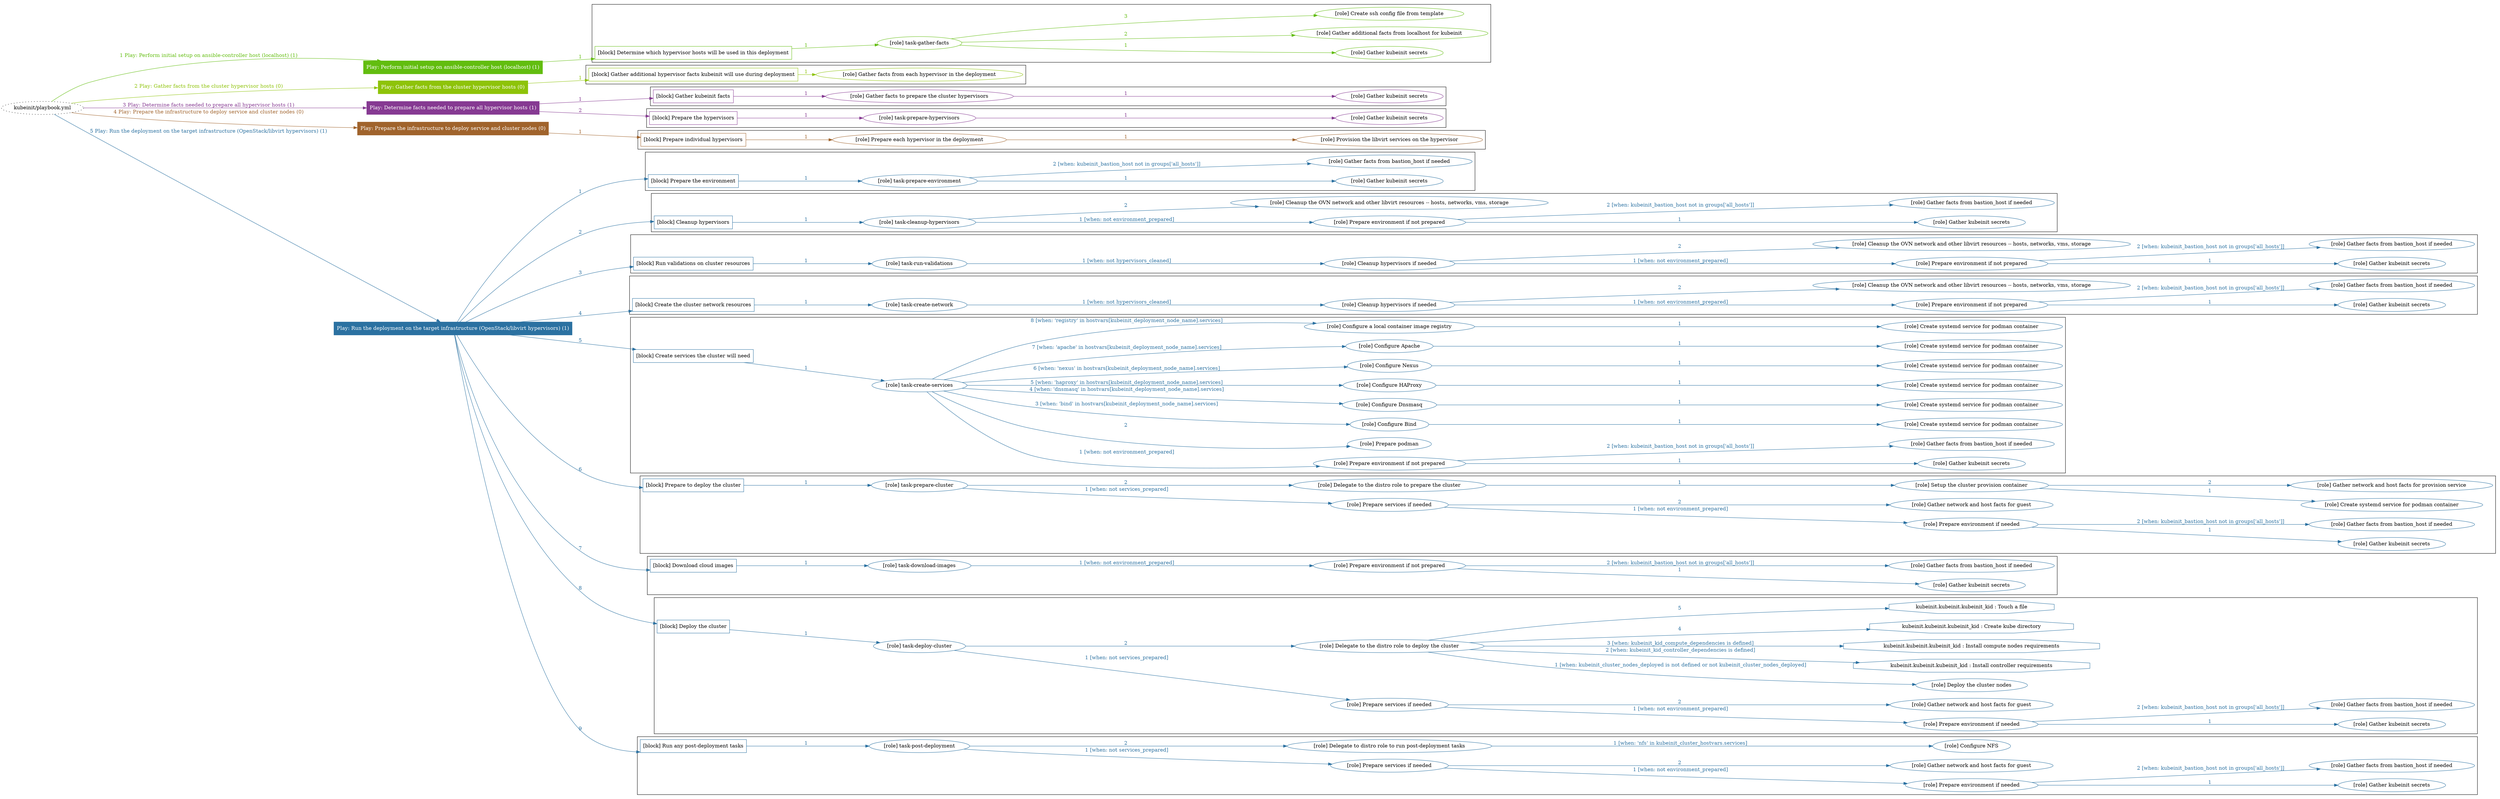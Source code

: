 digraph {
	graph [concentrate=true ordering=in rankdir=LR ratio=fill]
	edge [esep=5 sep=10]
	"kubeinit/playbook.yml" [URL="/home/runner/work/kubeinit/kubeinit/kubeinit/playbook.yml" id=playbook_8bf974a4 style=dotted]
	"kubeinit/playbook.yml" -> play_410055fa [label="1 Play: Perform initial setup on ansible-controller host (localhost) (1)" color="#62bd0f" fontcolor="#62bd0f" id=edge_play_410055fa labeltooltip="1 Play: Perform initial setup on ansible-controller host (localhost) (1)" tooltip="1 Play: Perform initial setup on ansible-controller host (localhost) (1)"]
	subgraph "Play: Perform initial setup on ansible-controller host (localhost) (1)" {
		play_410055fa [label="Play: Perform initial setup on ansible-controller host (localhost) (1)" URL="/home/runner/work/kubeinit/kubeinit/kubeinit/playbook.yml" color="#62bd0f" fontcolor="#ffffff" id=play_410055fa shape=box style=filled tooltip=localhost]
		play_410055fa -> block_3b464266 [label=1 color="#62bd0f" fontcolor="#62bd0f" id=edge_block_3b464266 labeltooltip=1 tooltip=1]
		subgraph cluster_block_3b464266 {
			block_3b464266 [label="[block] Determine which hypervisor hosts will be used in this deployment" URL="/home/runner/work/kubeinit/kubeinit/kubeinit/playbook.yml" color="#62bd0f" id=block_3b464266 labeltooltip="Determine which hypervisor hosts will be used in this deployment" shape=box tooltip="Determine which hypervisor hosts will be used in this deployment"]
			block_3b464266 -> role_61d05883 [label="1 " color="#62bd0f" fontcolor="#62bd0f" id=edge_role_61d05883 labeltooltip="1 " tooltip="1 "]
			subgraph "task-gather-facts" {
				role_61d05883 [label="[role] task-gather-facts" URL="/home/runner/work/kubeinit/kubeinit/kubeinit/playbook.yml" color="#62bd0f" id=role_61d05883 tooltip="task-gather-facts"]
				role_61d05883 -> role_28555fc3 [label="1 " color="#62bd0f" fontcolor="#62bd0f" id=edge_role_28555fc3 labeltooltip="1 " tooltip="1 "]
				subgraph "Gather kubeinit secrets" {
					role_28555fc3 [label="[role] Gather kubeinit secrets" URL="/home/runner/.ansible/collections/ansible_collections/kubeinit/kubeinit/roles/kubeinit_prepare/tasks/build_hypervisors_group.yml" color="#62bd0f" id=role_28555fc3 tooltip="Gather kubeinit secrets"]
				}
				role_61d05883 -> role_f533b755 [label="2 " color="#62bd0f" fontcolor="#62bd0f" id=edge_role_f533b755 labeltooltip="2 " tooltip="2 "]
				subgraph "Gather additional facts from localhost for kubeinit" {
					role_f533b755 [label="[role] Gather additional facts from localhost for kubeinit" URL="/home/runner/.ansible/collections/ansible_collections/kubeinit/kubeinit/roles/kubeinit_prepare/tasks/build_hypervisors_group.yml" color="#62bd0f" id=role_f533b755 tooltip="Gather additional facts from localhost for kubeinit"]
				}
				role_61d05883 -> role_9410dcc4 [label="3 " color="#62bd0f" fontcolor="#62bd0f" id=edge_role_9410dcc4 labeltooltip="3 " tooltip="3 "]
				subgraph "Create ssh config file from template" {
					role_9410dcc4 [label="[role] Create ssh config file from template" URL="/home/runner/.ansible/collections/ansible_collections/kubeinit/kubeinit/roles/kubeinit_prepare/tasks/build_hypervisors_group.yml" color="#62bd0f" id=role_9410dcc4 tooltip="Create ssh config file from template"]
				}
			}
		}
	}
	"kubeinit/playbook.yml" -> play_81fa86c2 [label="2 Play: Gather facts from the cluster hypervisor hosts (0)" color="#8ec309" fontcolor="#8ec309" id=edge_play_81fa86c2 labeltooltip="2 Play: Gather facts from the cluster hypervisor hosts (0)" tooltip="2 Play: Gather facts from the cluster hypervisor hosts (0)"]
	subgraph "Play: Gather facts from the cluster hypervisor hosts (0)" {
		play_81fa86c2 [label="Play: Gather facts from the cluster hypervisor hosts (0)" URL="/home/runner/work/kubeinit/kubeinit/kubeinit/playbook.yml" color="#8ec309" fontcolor="#ffffff" id=play_81fa86c2 shape=box style=filled tooltip="Play: Gather facts from the cluster hypervisor hosts (0)"]
		play_81fa86c2 -> block_007c2ca4 [label=1 color="#8ec309" fontcolor="#8ec309" id=edge_block_007c2ca4 labeltooltip=1 tooltip=1]
		subgraph cluster_block_007c2ca4 {
			block_007c2ca4 [label="[block] Gather additional hypervisor facts kubeinit will use during deployment" URL="/home/runner/work/kubeinit/kubeinit/kubeinit/playbook.yml" color="#8ec309" id=block_007c2ca4 labeltooltip="Gather additional hypervisor facts kubeinit will use during deployment" shape=box tooltip="Gather additional hypervisor facts kubeinit will use during deployment"]
			block_007c2ca4 -> role_f4fe09ce [label="1 " color="#8ec309" fontcolor="#8ec309" id=edge_role_f4fe09ce labeltooltip="1 " tooltip="1 "]
			subgraph "Gather facts from each hypervisor in the deployment" {
				role_f4fe09ce [label="[role] Gather facts from each hypervisor in the deployment" URL="/home/runner/work/kubeinit/kubeinit/kubeinit/playbook.yml" color="#8ec309" id=role_f4fe09ce tooltip="Gather facts from each hypervisor in the deployment"]
			}
		}
	}
	"kubeinit/playbook.yml" -> play_1aee4d3d [label="3 Play: Determine facts needed to prepare all hypervisor hosts (1)" color="#863a92" fontcolor="#863a92" id=edge_play_1aee4d3d labeltooltip="3 Play: Determine facts needed to prepare all hypervisor hosts (1)" tooltip="3 Play: Determine facts needed to prepare all hypervisor hosts (1)"]
	subgraph "Play: Determine facts needed to prepare all hypervisor hosts (1)" {
		play_1aee4d3d [label="Play: Determine facts needed to prepare all hypervisor hosts (1)" URL="/home/runner/work/kubeinit/kubeinit/kubeinit/playbook.yml" color="#863a92" fontcolor="#ffffff" id=play_1aee4d3d shape=box style=filled tooltip=localhost]
		play_1aee4d3d -> block_533cd9bc [label=1 color="#863a92" fontcolor="#863a92" id=edge_block_533cd9bc labeltooltip=1 tooltip=1]
		subgraph cluster_block_533cd9bc {
			block_533cd9bc [label="[block] Gather kubeinit facts" URL="/home/runner/work/kubeinit/kubeinit/kubeinit/playbook.yml" color="#863a92" id=block_533cd9bc labeltooltip="Gather kubeinit facts" shape=box tooltip="Gather kubeinit facts"]
			block_533cd9bc -> role_e90ffca0 [label="1 " color="#863a92" fontcolor="#863a92" id=edge_role_e90ffca0 labeltooltip="1 " tooltip="1 "]
			subgraph "Gather facts to prepare the cluster hypervisors" {
				role_e90ffca0 [label="[role] Gather facts to prepare the cluster hypervisors" URL="/home/runner/work/kubeinit/kubeinit/kubeinit/playbook.yml" color="#863a92" id=role_e90ffca0 tooltip="Gather facts to prepare the cluster hypervisors"]
				role_e90ffca0 -> role_2dc0341a [label="1 " color="#863a92" fontcolor="#863a92" id=edge_role_2dc0341a labeltooltip="1 " tooltip="1 "]
				subgraph "Gather kubeinit secrets" {
					role_2dc0341a [label="[role] Gather kubeinit secrets" URL="/home/runner/.ansible/collections/ansible_collections/kubeinit/kubeinit/roles/kubeinit_prepare/tasks/gather_kubeinit_facts.yml" color="#863a92" id=role_2dc0341a tooltip="Gather kubeinit secrets"]
				}
			}
		}
		play_1aee4d3d -> block_aa2da6c5 [label=2 color="#863a92" fontcolor="#863a92" id=edge_block_aa2da6c5 labeltooltip=2 tooltip=2]
		subgraph cluster_block_aa2da6c5 {
			block_aa2da6c5 [label="[block] Prepare the hypervisors" URL="/home/runner/work/kubeinit/kubeinit/kubeinit/playbook.yml" color="#863a92" id=block_aa2da6c5 labeltooltip="Prepare the hypervisors" shape=box tooltip="Prepare the hypervisors"]
			block_aa2da6c5 -> role_fa4c0c54 [label="1 " color="#863a92" fontcolor="#863a92" id=edge_role_fa4c0c54 labeltooltip="1 " tooltip="1 "]
			subgraph "task-prepare-hypervisors" {
				role_fa4c0c54 [label="[role] task-prepare-hypervisors" URL="/home/runner/work/kubeinit/kubeinit/kubeinit/playbook.yml" color="#863a92" id=role_fa4c0c54 tooltip="task-prepare-hypervisors"]
				role_fa4c0c54 -> role_fa511c34 [label="1 " color="#863a92" fontcolor="#863a92" id=edge_role_fa511c34 labeltooltip="1 " tooltip="1 "]
				subgraph "Gather kubeinit secrets" {
					role_fa511c34 [label="[role] Gather kubeinit secrets" URL="/home/runner/.ansible/collections/ansible_collections/kubeinit/kubeinit/roles/kubeinit_prepare/tasks/gather_kubeinit_facts.yml" color="#863a92" id=role_fa511c34 tooltip="Gather kubeinit secrets"]
				}
			}
		}
	}
	"kubeinit/playbook.yml" -> play_c326c940 [label="4 Play: Prepare the infrastructure to deploy service and cluster nodes (0)" color="#a0632c" fontcolor="#a0632c" id=edge_play_c326c940 labeltooltip="4 Play: Prepare the infrastructure to deploy service and cluster nodes (0)" tooltip="4 Play: Prepare the infrastructure to deploy service and cluster nodes (0)"]
	subgraph "Play: Prepare the infrastructure to deploy service and cluster nodes (0)" {
		play_c326c940 [label="Play: Prepare the infrastructure to deploy service and cluster nodes (0)" URL="/home/runner/work/kubeinit/kubeinit/kubeinit/playbook.yml" color="#a0632c" fontcolor="#ffffff" id=play_c326c940 shape=box style=filled tooltip="Play: Prepare the infrastructure to deploy service and cluster nodes (0)"]
		play_c326c940 -> block_4102dbf7 [label=1 color="#a0632c" fontcolor="#a0632c" id=edge_block_4102dbf7 labeltooltip=1 tooltip=1]
		subgraph cluster_block_4102dbf7 {
			block_4102dbf7 [label="[block] Prepare individual hypervisors" URL="/home/runner/work/kubeinit/kubeinit/kubeinit/playbook.yml" color="#a0632c" id=block_4102dbf7 labeltooltip="Prepare individual hypervisors" shape=box tooltip="Prepare individual hypervisors"]
			block_4102dbf7 -> role_844e73dd [label="1 " color="#a0632c" fontcolor="#a0632c" id=edge_role_844e73dd labeltooltip="1 " tooltip="1 "]
			subgraph "Prepare each hypervisor in the deployment" {
				role_844e73dd [label="[role] Prepare each hypervisor in the deployment" URL="/home/runner/work/kubeinit/kubeinit/kubeinit/playbook.yml" color="#a0632c" id=role_844e73dd tooltip="Prepare each hypervisor in the deployment"]
				role_844e73dd -> role_ad971a1c [label="1 " color="#a0632c" fontcolor="#a0632c" id=edge_role_ad971a1c labeltooltip="1 " tooltip="1 "]
				subgraph "Provision the libvirt services on the hypervisor" {
					role_ad971a1c [label="[role] Provision the libvirt services on the hypervisor" URL="/home/runner/.ansible/collections/ansible_collections/kubeinit/kubeinit/roles/kubeinit_prepare/tasks/prepare_hypervisor.yml" color="#a0632c" id=role_ad971a1c tooltip="Provision the libvirt services on the hypervisor"]
				}
			}
		}
	}
	"kubeinit/playbook.yml" -> play_5d3e088e [label="5 Play: Run the deployment on the target infrastructure (OpenStack/libvirt hypervisors) (1)" color="#2b71a1" fontcolor="#2b71a1" id=edge_play_5d3e088e labeltooltip="5 Play: Run the deployment on the target infrastructure (OpenStack/libvirt hypervisors) (1)" tooltip="5 Play: Run the deployment on the target infrastructure (OpenStack/libvirt hypervisors) (1)"]
	subgraph "Play: Run the deployment on the target infrastructure (OpenStack/libvirt hypervisors) (1)" {
		play_5d3e088e [label="Play: Run the deployment on the target infrastructure (OpenStack/libvirt hypervisors) (1)" URL="/home/runner/work/kubeinit/kubeinit/kubeinit/playbook.yml" color="#2b71a1" fontcolor="#ffffff" id=play_5d3e088e shape=box style=filled tooltip=localhost]
		play_5d3e088e -> block_ef6e829f [label=1 color="#2b71a1" fontcolor="#2b71a1" id=edge_block_ef6e829f labeltooltip=1 tooltip=1]
		subgraph cluster_block_ef6e829f {
			block_ef6e829f [label="[block] Prepare the environment" URL="/home/runner/work/kubeinit/kubeinit/kubeinit/playbook.yml" color="#2b71a1" id=block_ef6e829f labeltooltip="Prepare the environment" shape=box tooltip="Prepare the environment"]
			block_ef6e829f -> role_a8931d0c [label="1 " color="#2b71a1" fontcolor="#2b71a1" id=edge_role_a8931d0c labeltooltip="1 " tooltip="1 "]
			subgraph "task-prepare-environment" {
				role_a8931d0c [label="[role] task-prepare-environment" URL="/home/runner/work/kubeinit/kubeinit/kubeinit/playbook.yml" color="#2b71a1" id=role_a8931d0c tooltip="task-prepare-environment"]
				role_a8931d0c -> role_be8d3bc7 [label="1 " color="#2b71a1" fontcolor="#2b71a1" id=edge_role_be8d3bc7 labeltooltip="1 " tooltip="1 "]
				subgraph "Gather kubeinit secrets" {
					role_be8d3bc7 [label="[role] Gather kubeinit secrets" URL="/home/runner/.ansible/collections/ansible_collections/kubeinit/kubeinit/roles/kubeinit_prepare/tasks/gather_kubeinit_facts.yml" color="#2b71a1" id=role_be8d3bc7 tooltip="Gather kubeinit secrets"]
				}
				role_a8931d0c -> role_7f125b4a [label="2 [when: kubeinit_bastion_host not in groups['all_hosts']]" color="#2b71a1" fontcolor="#2b71a1" id=edge_role_7f125b4a labeltooltip="2 [when: kubeinit_bastion_host not in groups['all_hosts']]" tooltip="2 [when: kubeinit_bastion_host not in groups['all_hosts']]"]
				subgraph "Gather facts from bastion_host if needed" {
					role_7f125b4a [label="[role] Gather facts from bastion_host if needed" URL="/home/runner/.ansible/collections/ansible_collections/kubeinit/kubeinit/roles/kubeinit_prepare/tasks/main.yml" color="#2b71a1" id=role_7f125b4a tooltip="Gather facts from bastion_host if needed"]
				}
			}
		}
		play_5d3e088e -> block_cf3de96a [label=2 color="#2b71a1" fontcolor="#2b71a1" id=edge_block_cf3de96a labeltooltip=2 tooltip=2]
		subgraph cluster_block_cf3de96a {
			block_cf3de96a [label="[block] Cleanup hypervisors" URL="/home/runner/work/kubeinit/kubeinit/kubeinit/playbook.yml" color="#2b71a1" id=block_cf3de96a labeltooltip="Cleanup hypervisors" shape=box tooltip="Cleanup hypervisors"]
			block_cf3de96a -> role_389f2b4d [label="1 " color="#2b71a1" fontcolor="#2b71a1" id=edge_role_389f2b4d labeltooltip="1 " tooltip="1 "]
			subgraph "task-cleanup-hypervisors" {
				role_389f2b4d [label="[role] task-cleanup-hypervisors" URL="/home/runner/work/kubeinit/kubeinit/kubeinit/playbook.yml" color="#2b71a1" id=role_389f2b4d tooltip="task-cleanup-hypervisors"]
				role_389f2b4d -> role_037a294a [label="1 [when: not environment_prepared]" color="#2b71a1" fontcolor="#2b71a1" id=edge_role_037a294a labeltooltip="1 [when: not environment_prepared]" tooltip="1 [when: not environment_prepared]"]
				subgraph "Prepare environment if not prepared" {
					role_037a294a [label="[role] Prepare environment if not prepared" URL="/home/runner/.ansible/collections/ansible_collections/kubeinit/kubeinit/roles/kubeinit_libvirt/tasks/cleanup_hypervisors.yml" color="#2b71a1" id=role_037a294a tooltip="Prepare environment if not prepared"]
					role_037a294a -> role_acd5c540 [label="1 " color="#2b71a1" fontcolor="#2b71a1" id=edge_role_acd5c540 labeltooltip="1 " tooltip="1 "]
					subgraph "Gather kubeinit secrets" {
						role_acd5c540 [label="[role] Gather kubeinit secrets" URL="/home/runner/.ansible/collections/ansible_collections/kubeinit/kubeinit/roles/kubeinit_prepare/tasks/gather_kubeinit_facts.yml" color="#2b71a1" id=role_acd5c540 tooltip="Gather kubeinit secrets"]
					}
					role_037a294a -> role_a09cae7e [label="2 [when: kubeinit_bastion_host not in groups['all_hosts']]" color="#2b71a1" fontcolor="#2b71a1" id=edge_role_a09cae7e labeltooltip="2 [when: kubeinit_bastion_host not in groups['all_hosts']]" tooltip="2 [when: kubeinit_bastion_host not in groups['all_hosts']]"]
					subgraph "Gather facts from bastion_host if needed" {
						role_a09cae7e [label="[role] Gather facts from bastion_host if needed" URL="/home/runner/.ansible/collections/ansible_collections/kubeinit/kubeinit/roles/kubeinit_prepare/tasks/main.yml" color="#2b71a1" id=role_a09cae7e tooltip="Gather facts from bastion_host if needed"]
					}
				}
				role_389f2b4d -> role_2adae43c [label="2 " color="#2b71a1" fontcolor="#2b71a1" id=edge_role_2adae43c labeltooltip="2 " tooltip="2 "]
				subgraph "Cleanup the OVN network and other libvirt resources -- hosts, networks, vms, storage" {
					role_2adae43c [label="[role] Cleanup the OVN network and other libvirt resources -- hosts, networks, vms, storage" URL="/home/runner/.ansible/collections/ansible_collections/kubeinit/kubeinit/roles/kubeinit_libvirt/tasks/cleanup_hypervisors.yml" color="#2b71a1" id=role_2adae43c tooltip="Cleanup the OVN network and other libvirt resources -- hosts, networks, vms, storage"]
				}
			}
		}
		play_5d3e088e -> block_9a71b2d2 [label=3 color="#2b71a1" fontcolor="#2b71a1" id=edge_block_9a71b2d2 labeltooltip=3 tooltip=3]
		subgraph cluster_block_9a71b2d2 {
			block_9a71b2d2 [label="[block] Run validations on cluster resources" URL="/home/runner/work/kubeinit/kubeinit/kubeinit/playbook.yml" color="#2b71a1" id=block_9a71b2d2 labeltooltip="Run validations on cluster resources" shape=box tooltip="Run validations on cluster resources"]
			block_9a71b2d2 -> role_e772bddf [label="1 " color="#2b71a1" fontcolor="#2b71a1" id=edge_role_e772bddf labeltooltip="1 " tooltip="1 "]
			subgraph "task-run-validations" {
				role_e772bddf [label="[role] task-run-validations" URL="/home/runner/work/kubeinit/kubeinit/kubeinit/playbook.yml" color="#2b71a1" id=role_e772bddf tooltip="task-run-validations"]
				role_e772bddf -> role_bfe19130 [label="1 [when: not hypervisors_cleaned]" color="#2b71a1" fontcolor="#2b71a1" id=edge_role_bfe19130 labeltooltip="1 [when: not hypervisors_cleaned]" tooltip="1 [when: not hypervisors_cleaned]"]
				subgraph "Cleanup hypervisors if needed" {
					role_bfe19130 [label="[role] Cleanup hypervisors if needed" URL="/home/runner/.ansible/collections/ansible_collections/kubeinit/kubeinit/roles/kubeinit_validations/tasks/main.yml" color="#2b71a1" id=role_bfe19130 tooltip="Cleanup hypervisors if needed"]
					role_bfe19130 -> role_f4743c41 [label="1 [when: not environment_prepared]" color="#2b71a1" fontcolor="#2b71a1" id=edge_role_f4743c41 labeltooltip="1 [when: not environment_prepared]" tooltip="1 [when: not environment_prepared]"]
					subgraph "Prepare environment if not prepared" {
						role_f4743c41 [label="[role] Prepare environment if not prepared" URL="/home/runner/.ansible/collections/ansible_collections/kubeinit/kubeinit/roles/kubeinit_libvirt/tasks/cleanup_hypervisors.yml" color="#2b71a1" id=role_f4743c41 tooltip="Prepare environment if not prepared"]
						role_f4743c41 -> role_d336dd89 [label="1 " color="#2b71a1" fontcolor="#2b71a1" id=edge_role_d336dd89 labeltooltip="1 " tooltip="1 "]
						subgraph "Gather kubeinit secrets" {
							role_d336dd89 [label="[role] Gather kubeinit secrets" URL="/home/runner/.ansible/collections/ansible_collections/kubeinit/kubeinit/roles/kubeinit_prepare/tasks/gather_kubeinit_facts.yml" color="#2b71a1" id=role_d336dd89 tooltip="Gather kubeinit secrets"]
						}
						role_f4743c41 -> role_b5d5fd3c [label="2 [when: kubeinit_bastion_host not in groups['all_hosts']]" color="#2b71a1" fontcolor="#2b71a1" id=edge_role_b5d5fd3c labeltooltip="2 [when: kubeinit_bastion_host not in groups['all_hosts']]" tooltip="2 [when: kubeinit_bastion_host not in groups['all_hosts']]"]
						subgraph "Gather facts from bastion_host if needed" {
							role_b5d5fd3c [label="[role] Gather facts from bastion_host if needed" URL="/home/runner/.ansible/collections/ansible_collections/kubeinit/kubeinit/roles/kubeinit_prepare/tasks/main.yml" color="#2b71a1" id=role_b5d5fd3c tooltip="Gather facts from bastion_host if needed"]
						}
					}
					role_bfe19130 -> role_ad735150 [label="2 " color="#2b71a1" fontcolor="#2b71a1" id=edge_role_ad735150 labeltooltip="2 " tooltip="2 "]
					subgraph "Cleanup the OVN network and other libvirt resources -- hosts, networks, vms, storage" {
						role_ad735150 [label="[role] Cleanup the OVN network and other libvirt resources -- hosts, networks, vms, storage" URL="/home/runner/.ansible/collections/ansible_collections/kubeinit/kubeinit/roles/kubeinit_libvirt/tasks/cleanup_hypervisors.yml" color="#2b71a1" id=role_ad735150 tooltip="Cleanup the OVN network and other libvirt resources -- hosts, networks, vms, storage"]
					}
				}
			}
		}
		play_5d3e088e -> block_5f9f0eed [label=4 color="#2b71a1" fontcolor="#2b71a1" id=edge_block_5f9f0eed labeltooltip=4 tooltip=4]
		subgraph cluster_block_5f9f0eed {
			block_5f9f0eed [label="[block] Create the cluster network resources" URL="/home/runner/work/kubeinit/kubeinit/kubeinit/playbook.yml" color="#2b71a1" id=block_5f9f0eed labeltooltip="Create the cluster network resources" shape=box tooltip="Create the cluster network resources"]
			block_5f9f0eed -> role_68b1a5fb [label="1 " color="#2b71a1" fontcolor="#2b71a1" id=edge_role_68b1a5fb labeltooltip="1 " tooltip="1 "]
			subgraph "task-create-network" {
				role_68b1a5fb [label="[role] task-create-network" URL="/home/runner/work/kubeinit/kubeinit/kubeinit/playbook.yml" color="#2b71a1" id=role_68b1a5fb tooltip="task-create-network"]
				role_68b1a5fb -> role_168ed940 [label="1 [when: not hypervisors_cleaned]" color="#2b71a1" fontcolor="#2b71a1" id=edge_role_168ed940 labeltooltip="1 [when: not hypervisors_cleaned]" tooltip="1 [when: not hypervisors_cleaned]"]
				subgraph "Cleanup hypervisors if needed" {
					role_168ed940 [label="[role] Cleanup hypervisors if needed" URL="/home/runner/.ansible/collections/ansible_collections/kubeinit/kubeinit/roles/kubeinit_libvirt/tasks/create_network.yml" color="#2b71a1" id=role_168ed940 tooltip="Cleanup hypervisors if needed"]
					role_168ed940 -> role_7852df0b [label="1 [when: not environment_prepared]" color="#2b71a1" fontcolor="#2b71a1" id=edge_role_7852df0b labeltooltip="1 [when: not environment_prepared]" tooltip="1 [when: not environment_prepared]"]
					subgraph "Prepare environment if not prepared" {
						role_7852df0b [label="[role] Prepare environment if not prepared" URL="/home/runner/.ansible/collections/ansible_collections/kubeinit/kubeinit/roles/kubeinit_libvirt/tasks/cleanup_hypervisors.yml" color="#2b71a1" id=role_7852df0b tooltip="Prepare environment if not prepared"]
						role_7852df0b -> role_2254cc06 [label="1 " color="#2b71a1" fontcolor="#2b71a1" id=edge_role_2254cc06 labeltooltip="1 " tooltip="1 "]
						subgraph "Gather kubeinit secrets" {
							role_2254cc06 [label="[role] Gather kubeinit secrets" URL="/home/runner/.ansible/collections/ansible_collections/kubeinit/kubeinit/roles/kubeinit_prepare/tasks/gather_kubeinit_facts.yml" color="#2b71a1" id=role_2254cc06 tooltip="Gather kubeinit secrets"]
						}
						role_7852df0b -> role_a961ad47 [label="2 [when: kubeinit_bastion_host not in groups['all_hosts']]" color="#2b71a1" fontcolor="#2b71a1" id=edge_role_a961ad47 labeltooltip="2 [when: kubeinit_bastion_host not in groups['all_hosts']]" tooltip="2 [when: kubeinit_bastion_host not in groups['all_hosts']]"]
						subgraph "Gather facts from bastion_host if needed" {
							role_a961ad47 [label="[role] Gather facts from bastion_host if needed" URL="/home/runner/.ansible/collections/ansible_collections/kubeinit/kubeinit/roles/kubeinit_prepare/tasks/main.yml" color="#2b71a1" id=role_a961ad47 tooltip="Gather facts from bastion_host if needed"]
						}
					}
					role_168ed940 -> role_7ea3e613 [label="2 " color="#2b71a1" fontcolor="#2b71a1" id=edge_role_7ea3e613 labeltooltip="2 " tooltip="2 "]
					subgraph "Cleanup the OVN network and other libvirt resources -- hosts, networks, vms, storage" {
						role_7ea3e613 [label="[role] Cleanup the OVN network and other libvirt resources -- hosts, networks, vms, storage" URL="/home/runner/.ansible/collections/ansible_collections/kubeinit/kubeinit/roles/kubeinit_libvirt/tasks/cleanup_hypervisors.yml" color="#2b71a1" id=role_7ea3e613 tooltip="Cleanup the OVN network and other libvirt resources -- hosts, networks, vms, storage"]
					}
				}
			}
		}
		play_5d3e088e -> block_5f17a18c [label=5 color="#2b71a1" fontcolor="#2b71a1" id=edge_block_5f17a18c labeltooltip=5 tooltip=5]
		subgraph cluster_block_5f17a18c {
			block_5f17a18c [label="[block] Create services the cluster will need" URL="/home/runner/work/kubeinit/kubeinit/kubeinit/playbook.yml" color="#2b71a1" id=block_5f17a18c labeltooltip="Create services the cluster will need" shape=box tooltip="Create services the cluster will need"]
			block_5f17a18c -> role_87a8b80c [label="1 " color="#2b71a1" fontcolor="#2b71a1" id=edge_role_87a8b80c labeltooltip="1 " tooltip="1 "]
			subgraph "task-create-services" {
				role_87a8b80c [label="[role] task-create-services" URL="/home/runner/work/kubeinit/kubeinit/kubeinit/playbook.yml" color="#2b71a1" id=role_87a8b80c tooltip="task-create-services"]
				role_87a8b80c -> role_19a3f5ad [label="1 [when: not environment_prepared]" color="#2b71a1" fontcolor="#2b71a1" id=edge_role_19a3f5ad labeltooltip="1 [when: not environment_prepared]" tooltip="1 [when: not environment_prepared]"]
				subgraph "Prepare environment if not prepared" {
					role_19a3f5ad [label="[role] Prepare environment if not prepared" URL="/home/runner/.ansible/collections/ansible_collections/kubeinit/kubeinit/roles/kubeinit_services/tasks/main.yml" color="#2b71a1" id=role_19a3f5ad tooltip="Prepare environment if not prepared"]
					role_19a3f5ad -> role_52f66dc2 [label="1 " color="#2b71a1" fontcolor="#2b71a1" id=edge_role_52f66dc2 labeltooltip="1 " tooltip="1 "]
					subgraph "Gather kubeinit secrets" {
						role_52f66dc2 [label="[role] Gather kubeinit secrets" URL="/home/runner/.ansible/collections/ansible_collections/kubeinit/kubeinit/roles/kubeinit_prepare/tasks/gather_kubeinit_facts.yml" color="#2b71a1" id=role_52f66dc2 tooltip="Gather kubeinit secrets"]
					}
					role_19a3f5ad -> role_35557a3f [label="2 [when: kubeinit_bastion_host not in groups['all_hosts']]" color="#2b71a1" fontcolor="#2b71a1" id=edge_role_35557a3f labeltooltip="2 [when: kubeinit_bastion_host not in groups['all_hosts']]" tooltip="2 [when: kubeinit_bastion_host not in groups['all_hosts']]"]
					subgraph "Gather facts from bastion_host if needed" {
						role_35557a3f [label="[role] Gather facts from bastion_host if needed" URL="/home/runner/.ansible/collections/ansible_collections/kubeinit/kubeinit/roles/kubeinit_prepare/tasks/main.yml" color="#2b71a1" id=role_35557a3f tooltip="Gather facts from bastion_host if needed"]
					}
				}
				role_87a8b80c -> role_5632de6e [label="2 " color="#2b71a1" fontcolor="#2b71a1" id=edge_role_5632de6e labeltooltip="2 " tooltip="2 "]
				subgraph "Prepare podman" {
					role_5632de6e [label="[role] Prepare podman" URL="/home/runner/.ansible/collections/ansible_collections/kubeinit/kubeinit/roles/kubeinit_services/tasks/00_create_service_pod.yml" color="#2b71a1" id=role_5632de6e tooltip="Prepare podman"]
				}
				role_87a8b80c -> role_2a1d2bdf [label="3 [when: 'bind' in hostvars[kubeinit_deployment_node_name].services]" color="#2b71a1" fontcolor="#2b71a1" id=edge_role_2a1d2bdf labeltooltip="3 [when: 'bind' in hostvars[kubeinit_deployment_node_name].services]" tooltip="3 [when: 'bind' in hostvars[kubeinit_deployment_node_name].services]"]
				subgraph "Configure Bind" {
					role_2a1d2bdf [label="[role] Configure Bind" URL="/home/runner/.ansible/collections/ansible_collections/kubeinit/kubeinit/roles/kubeinit_services/tasks/start_services_containers.yml" color="#2b71a1" id=role_2a1d2bdf tooltip="Configure Bind"]
					role_2a1d2bdf -> role_9e1a5dc6 [label="1 " color="#2b71a1" fontcolor="#2b71a1" id=edge_role_9e1a5dc6 labeltooltip="1 " tooltip="1 "]
					subgraph "Create systemd service for podman container" {
						role_9e1a5dc6 [label="[role] Create systemd service for podman container" URL="/home/runner/.ansible/collections/ansible_collections/kubeinit/kubeinit/roles/kubeinit_bind/tasks/main.yml" color="#2b71a1" id=role_9e1a5dc6 tooltip="Create systemd service for podman container"]
					}
				}
				role_87a8b80c -> role_70eb1498 [label="4 [when: 'dnsmasq' in hostvars[kubeinit_deployment_node_name].services]" color="#2b71a1" fontcolor="#2b71a1" id=edge_role_70eb1498 labeltooltip="4 [when: 'dnsmasq' in hostvars[kubeinit_deployment_node_name].services]" tooltip="4 [when: 'dnsmasq' in hostvars[kubeinit_deployment_node_name].services]"]
				subgraph "Configure Dnsmasq" {
					role_70eb1498 [label="[role] Configure Dnsmasq" URL="/home/runner/.ansible/collections/ansible_collections/kubeinit/kubeinit/roles/kubeinit_services/tasks/start_services_containers.yml" color="#2b71a1" id=role_70eb1498 tooltip="Configure Dnsmasq"]
					role_70eb1498 -> role_3a963c20 [label="1 " color="#2b71a1" fontcolor="#2b71a1" id=edge_role_3a963c20 labeltooltip="1 " tooltip="1 "]
					subgraph "Create systemd service for podman container" {
						role_3a963c20 [label="[role] Create systemd service for podman container" URL="/home/runner/.ansible/collections/ansible_collections/kubeinit/kubeinit/roles/kubeinit_dnsmasq/tasks/main.yml" color="#2b71a1" id=role_3a963c20 tooltip="Create systemd service for podman container"]
					}
				}
				role_87a8b80c -> role_d86f568b [label="5 [when: 'haproxy' in hostvars[kubeinit_deployment_node_name].services]" color="#2b71a1" fontcolor="#2b71a1" id=edge_role_d86f568b labeltooltip="5 [when: 'haproxy' in hostvars[kubeinit_deployment_node_name].services]" tooltip="5 [when: 'haproxy' in hostvars[kubeinit_deployment_node_name].services]"]
				subgraph "Configure HAProxy" {
					role_d86f568b [label="[role] Configure HAProxy" URL="/home/runner/.ansible/collections/ansible_collections/kubeinit/kubeinit/roles/kubeinit_services/tasks/start_services_containers.yml" color="#2b71a1" id=role_d86f568b tooltip="Configure HAProxy"]
					role_d86f568b -> role_ac2954be [label="1 " color="#2b71a1" fontcolor="#2b71a1" id=edge_role_ac2954be labeltooltip="1 " tooltip="1 "]
					subgraph "Create systemd service for podman container" {
						role_ac2954be [label="[role] Create systemd service for podman container" URL="/home/runner/.ansible/collections/ansible_collections/kubeinit/kubeinit/roles/kubeinit_haproxy/tasks/main.yml" color="#2b71a1" id=role_ac2954be tooltip="Create systemd service for podman container"]
					}
				}
				role_87a8b80c -> role_8869e34d [label="6 [when: 'nexus' in hostvars[kubeinit_deployment_node_name].services]" color="#2b71a1" fontcolor="#2b71a1" id=edge_role_8869e34d labeltooltip="6 [when: 'nexus' in hostvars[kubeinit_deployment_node_name].services]" tooltip="6 [when: 'nexus' in hostvars[kubeinit_deployment_node_name].services]"]
				subgraph "Configure Nexus" {
					role_8869e34d [label="[role] Configure Nexus" URL="/home/runner/.ansible/collections/ansible_collections/kubeinit/kubeinit/roles/kubeinit_services/tasks/start_services_containers.yml" color="#2b71a1" id=role_8869e34d tooltip="Configure Nexus"]
					role_8869e34d -> role_c8ff11a9 [label="1 " color="#2b71a1" fontcolor="#2b71a1" id=edge_role_c8ff11a9 labeltooltip="1 " tooltip="1 "]
					subgraph "Create systemd service for podman container" {
						role_c8ff11a9 [label="[role] Create systemd service for podman container" URL="/home/runner/.ansible/collections/ansible_collections/kubeinit/kubeinit/roles/kubeinit_nexus/tasks/main.yml" color="#2b71a1" id=role_c8ff11a9 tooltip="Create systemd service for podman container"]
					}
				}
				role_87a8b80c -> role_11043ee9 [label="7 [when: 'apache' in hostvars[kubeinit_deployment_node_name].services]" color="#2b71a1" fontcolor="#2b71a1" id=edge_role_11043ee9 labeltooltip="7 [when: 'apache' in hostvars[kubeinit_deployment_node_name].services]" tooltip="7 [when: 'apache' in hostvars[kubeinit_deployment_node_name].services]"]
				subgraph "Configure Apache" {
					role_11043ee9 [label="[role] Configure Apache" URL="/home/runner/.ansible/collections/ansible_collections/kubeinit/kubeinit/roles/kubeinit_services/tasks/start_services_containers.yml" color="#2b71a1" id=role_11043ee9 tooltip="Configure Apache"]
					role_11043ee9 -> role_ea5cb26d [label="1 " color="#2b71a1" fontcolor="#2b71a1" id=edge_role_ea5cb26d labeltooltip="1 " tooltip="1 "]
					subgraph "Create systemd service for podman container" {
						role_ea5cb26d [label="[role] Create systemd service for podman container" URL="/home/runner/.ansible/collections/ansible_collections/kubeinit/kubeinit/roles/kubeinit_apache/tasks/main.yml" color="#2b71a1" id=role_ea5cb26d tooltip="Create systemd service for podman container"]
					}
				}
				role_87a8b80c -> role_75091f1b [label="8 [when: 'registry' in hostvars[kubeinit_deployment_node_name].services]" color="#2b71a1" fontcolor="#2b71a1" id=edge_role_75091f1b labeltooltip="8 [when: 'registry' in hostvars[kubeinit_deployment_node_name].services]" tooltip="8 [when: 'registry' in hostvars[kubeinit_deployment_node_name].services]"]
				subgraph "Configure a local container image registry" {
					role_75091f1b [label="[role] Configure a local container image registry" URL="/home/runner/.ansible/collections/ansible_collections/kubeinit/kubeinit/roles/kubeinit_services/tasks/start_services_containers.yml" color="#2b71a1" id=role_75091f1b tooltip="Configure a local container image registry"]
					role_75091f1b -> role_40386a5f [label="1 " color="#2b71a1" fontcolor="#2b71a1" id=edge_role_40386a5f labeltooltip="1 " tooltip="1 "]
					subgraph "Create systemd service for podman container" {
						role_40386a5f [label="[role] Create systemd service for podman container" URL="/home/runner/.ansible/collections/ansible_collections/kubeinit/kubeinit/roles/kubeinit_registry/tasks/main.yml" color="#2b71a1" id=role_40386a5f tooltip="Create systemd service for podman container"]
					}
				}
			}
		}
		play_5d3e088e -> block_3409893c [label=6 color="#2b71a1" fontcolor="#2b71a1" id=edge_block_3409893c labeltooltip=6 tooltip=6]
		subgraph cluster_block_3409893c {
			block_3409893c [label="[block] Prepare to deploy the cluster" URL="/home/runner/work/kubeinit/kubeinit/kubeinit/playbook.yml" color="#2b71a1" id=block_3409893c labeltooltip="Prepare to deploy the cluster" shape=box tooltip="Prepare to deploy the cluster"]
			block_3409893c -> role_a39c9b6a [label="1 " color="#2b71a1" fontcolor="#2b71a1" id=edge_role_a39c9b6a labeltooltip="1 " tooltip="1 "]
			subgraph "task-prepare-cluster" {
				role_a39c9b6a [label="[role] task-prepare-cluster" URL="/home/runner/work/kubeinit/kubeinit/kubeinit/playbook.yml" color="#2b71a1" id=role_a39c9b6a tooltip="task-prepare-cluster"]
				role_a39c9b6a -> role_77b4fdff [label="1 [when: not services_prepared]" color="#2b71a1" fontcolor="#2b71a1" id=edge_role_77b4fdff labeltooltip="1 [when: not services_prepared]" tooltip="1 [when: not services_prepared]"]
				subgraph "Prepare services if needed" {
					role_77b4fdff [label="[role] Prepare services if needed" URL="/home/runner/.ansible/collections/ansible_collections/kubeinit/kubeinit/roles/kubeinit_prepare/tasks/prepare_cluster.yml" color="#2b71a1" id=role_77b4fdff tooltip="Prepare services if needed"]
					role_77b4fdff -> role_e62b2431 [label="1 [when: not environment_prepared]" color="#2b71a1" fontcolor="#2b71a1" id=edge_role_e62b2431 labeltooltip="1 [when: not environment_prepared]" tooltip="1 [when: not environment_prepared]"]
					subgraph "Prepare environment if needed" {
						role_e62b2431 [label="[role] Prepare environment if needed" URL="/home/runner/.ansible/collections/ansible_collections/kubeinit/kubeinit/roles/kubeinit_services/tasks/prepare_services.yml" color="#2b71a1" id=role_e62b2431 tooltip="Prepare environment if needed"]
						role_e62b2431 -> role_f4af53ab [label="1 " color="#2b71a1" fontcolor="#2b71a1" id=edge_role_f4af53ab labeltooltip="1 " tooltip="1 "]
						subgraph "Gather kubeinit secrets" {
							role_f4af53ab [label="[role] Gather kubeinit secrets" URL="/home/runner/.ansible/collections/ansible_collections/kubeinit/kubeinit/roles/kubeinit_prepare/tasks/gather_kubeinit_facts.yml" color="#2b71a1" id=role_f4af53ab tooltip="Gather kubeinit secrets"]
						}
						role_e62b2431 -> role_3e577510 [label="2 [when: kubeinit_bastion_host not in groups['all_hosts']]" color="#2b71a1" fontcolor="#2b71a1" id=edge_role_3e577510 labeltooltip="2 [when: kubeinit_bastion_host not in groups['all_hosts']]" tooltip="2 [when: kubeinit_bastion_host not in groups['all_hosts']]"]
						subgraph "Gather facts from bastion_host if needed" {
							role_3e577510 [label="[role] Gather facts from bastion_host if needed" URL="/home/runner/.ansible/collections/ansible_collections/kubeinit/kubeinit/roles/kubeinit_prepare/tasks/main.yml" color="#2b71a1" id=role_3e577510 tooltip="Gather facts from bastion_host if needed"]
						}
					}
					role_77b4fdff -> role_0753828a [label="2 " color="#2b71a1" fontcolor="#2b71a1" id=edge_role_0753828a labeltooltip="2 " tooltip="2 "]
					subgraph "Gather network and host facts for guest" {
						role_0753828a [label="[role] Gather network and host facts for guest" URL="/home/runner/.ansible/collections/ansible_collections/kubeinit/kubeinit/roles/kubeinit_services/tasks/prepare_services.yml" color="#2b71a1" id=role_0753828a tooltip="Gather network and host facts for guest"]
					}
				}
				role_a39c9b6a -> role_4b0c4aa7 [label="2 " color="#2b71a1" fontcolor="#2b71a1" id=edge_role_4b0c4aa7 labeltooltip="2 " tooltip="2 "]
				subgraph "Delegate to the distro role to prepare the cluster" {
					role_4b0c4aa7 [label="[role] Delegate to the distro role to prepare the cluster" URL="/home/runner/.ansible/collections/ansible_collections/kubeinit/kubeinit/roles/kubeinit_prepare/tasks/prepare_cluster.yml" color="#2b71a1" id=role_4b0c4aa7 tooltip="Delegate to the distro role to prepare the cluster"]
					role_4b0c4aa7 -> role_68b1f47b [label="1 " color="#2b71a1" fontcolor="#2b71a1" id=edge_role_68b1f47b labeltooltip="1 " tooltip="1 "]
					subgraph "Setup the cluster provision container" {
						role_68b1f47b [label="[role] Setup the cluster provision container" URL="/home/runner/.ansible/collections/ansible_collections/kubeinit/kubeinit/roles/kubeinit_kid/tasks/prepare_cluster.yml" color="#2b71a1" id=role_68b1f47b tooltip="Setup the cluster provision container"]
						role_68b1f47b -> role_01ebdb24 [label="1 " color="#2b71a1" fontcolor="#2b71a1" id=edge_role_01ebdb24 labeltooltip="1 " tooltip="1 "]
						subgraph "Create systemd service for podman container" {
							role_01ebdb24 [label="[role] Create systemd service for podman container" URL="/home/runner/.ansible/collections/ansible_collections/kubeinit/kubeinit/roles/kubeinit_services/tasks/create_provision_container.yml" color="#2b71a1" id=role_01ebdb24 tooltip="Create systemd service for podman container"]
						}
						role_68b1f47b -> role_9392c9e9 [label="2 " color="#2b71a1" fontcolor="#2b71a1" id=edge_role_9392c9e9 labeltooltip="2 " tooltip="2 "]
						subgraph "Gather network and host facts for provision service" {
							role_9392c9e9 [label="[role] Gather network and host facts for provision service" URL="/home/runner/.ansible/collections/ansible_collections/kubeinit/kubeinit/roles/kubeinit_services/tasks/create_provision_container.yml" color="#2b71a1" id=role_9392c9e9 tooltip="Gather network and host facts for provision service"]
						}
					}
				}
			}
		}
		play_5d3e088e -> block_270ef595 [label=7 color="#2b71a1" fontcolor="#2b71a1" id=edge_block_270ef595 labeltooltip=7 tooltip=7]
		subgraph cluster_block_270ef595 {
			block_270ef595 [label="[block] Download cloud images" URL="/home/runner/work/kubeinit/kubeinit/kubeinit/playbook.yml" color="#2b71a1" id=block_270ef595 labeltooltip="Download cloud images" shape=box tooltip="Download cloud images"]
			block_270ef595 -> role_0cb14a50 [label="1 " color="#2b71a1" fontcolor="#2b71a1" id=edge_role_0cb14a50 labeltooltip="1 " tooltip="1 "]
			subgraph "task-download-images" {
				role_0cb14a50 [label="[role] task-download-images" URL="/home/runner/work/kubeinit/kubeinit/kubeinit/playbook.yml" color="#2b71a1" id=role_0cb14a50 tooltip="task-download-images"]
				role_0cb14a50 -> role_469e19ca [label="1 [when: not environment_prepared]" color="#2b71a1" fontcolor="#2b71a1" id=edge_role_469e19ca labeltooltip="1 [when: not environment_prepared]" tooltip="1 [when: not environment_prepared]"]
				subgraph "Prepare environment if not prepared" {
					role_469e19ca [label="[role] Prepare environment if not prepared" URL="/home/runner/.ansible/collections/ansible_collections/kubeinit/kubeinit/roles/kubeinit_libvirt/tasks/download_cloud_images.yml" color="#2b71a1" id=role_469e19ca tooltip="Prepare environment if not prepared"]
					role_469e19ca -> role_9cfd6110 [label="1 " color="#2b71a1" fontcolor="#2b71a1" id=edge_role_9cfd6110 labeltooltip="1 " tooltip="1 "]
					subgraph "Gather kubeinit secrets" {
						role_9cfd6110 [label="[role] Gather kubeinit secrets" URL="/home/runner/.ansible/collections/ansible_collections/kubeinit/kubeinit/roles/kubeinit_prepare/tasks/gather_kubeinit_facts.yml" color="#2b71a1" id=role_9cfd6110 tooltip="Gather kubeinit secrets"]
					}
					role_469e19ca -> role_f5338367 [label="2 [when: kubeinit_bastion_host not in groups['all_hosts']]" color="#2b71a1" fontcolor="#2b71a1" id=edge_role_f5338367 labeltooltip="2 [when: kubeinit_bastion_host not in groups['all_hosts']]" tooltip="2 [when: kubeinit_bastion_host not in groups['all_hosts']]"]
					subgraph "Gather facts from bastion_host if needed" {
						role_f5338367 [label="[role] Gather facts from bastion_host if needed" URL="/home/runner/.ansible/collections/ansible_collections/kubeinit/kubeinit/roles/kubeinit_prepare/tasks/main.yml" color="#2b71a1" id=role_f5338367 tooltip="Gather facts from bastion_host if needed"]
					}
				}
			}
		}
		play_5d3e088e -> block_dd4944a0 [label=8 color="#2b71a1" fontcolor="#2b71a1" id=edge_block_dd4944a0 labeltooltip=8 tooltip=8]
		subgraph cluster_block_dd4944a0 {
			block_dd4944a0 [label="[block] Deploy the cluster" URL="/home/runner/work/kubeinit/kubeinit/kubeinit/playbook.yml" color="#2b71a1" id=block_dd4944a0 labeltooltip="Deploy the cluster" shape=box tooltip="Deploy the cluster"]
			block_dd4944a0 -> role_da11f4cf [label="1 " color="#2b71a1" fontcolor="#2b71a1" id=edge_role_da11f4cf labeltooltip="1 " tooltip="1 "]
			subgraph "task-deploy-cluster" {
				role_da11f4cf [label="[role] task-deploy-cluster" URL="/home/runner/work/kubeinit/kubeinit/kubeinit/playbook.yml" color="#2b71a1" id=role_da11f4cf tooltip="task-deploy-cluster"]
				role_da11f4cf -> role_890cef1a [label="1 [when: not services_prepared]" color="#2b71a1" fontcolor="#2b71a1" id=edge_role_890cef1a labeltooltip="1 [when: not services_prepared]" tooltip="1 [when: not services_prepared]"]
				subgraph "Prepare services if needed" {
					role_890cef1a [label="[role] Prepare services if needed" URL="/home/runner/.ansible/collections/ansible_collections/kubeinit/kubeinit/roles/kubeinit_prepare/tasks/deploy_cluster.yml" color="#2b71a1" id=role_890cef1a tooltip="Prepare services if needed"]
					role_890cef1a -> role_7803f10e [label="1 [when: not environment_prepared]" color="#2b71a1" fontcolor="#2b71a1" id=edge_role_7803f10e labeltooltip="1 [when: not environment_prepared]" tooltip="1 [when: not environment_prepared]"]
					subgraph "Prepare environment if needed" {
						role_7803f10e [label="[role] Prepare environment if needed" URL="/home/runner/.ansible/collections/ansible_collections/kubeinit/kubeinit/roles/kubeinit_services/tasks/prepare_services.yml" color="#2b71a1" id=role_7803f10e tooltip="Prepare environment if needed"]
						role_7803f10e -> role_31d77dbb [label="1 " color="#2b71a1" fontcolor="#2b71a1" id=edge_role_31d77dbb labeltooltip="1 " tooltip="1 "]
						subgraph "Gather kubeinit secrets" {
							role_31d77dbb [label="[role] Gather kubeinit secrets" URL="/home/runner/.ansible/collections/ansible_collections/kubeinit/kubeinit/roles/kubeinit_prepare/tasks/gather_kubeinit_facts.yml" color="#2b71a1" id=role_31d77dbb tooltip="Gather kubeinit secrets"]
						}
						role_7803f10e -> role_4b53586d [label="2 [when: kubeinit_bastion_host not in groups['all_hosts']]" color="#2b71a1" fontcolor="#2b71a1" id=edge_role_4b53586d labeltooltip="2 [when: kubeinit_bastion_host not in groups['all_hosts']]" tooltip="2 [when: kubeinit_bastion_host not in groups['all_hosts']]"]
						subgraph "Gather facts from bastion_host if needed" {
							role_4b53586d [label="[role] Gather facts from bastion_host if needed" URL="/home/runner/.ansible/collections/ansible_collections/kubeinit/kubeinit/roles/kubeinit_prepare/tasks/main.yml" color="#2b71a1" id=role_4b53586d tooltip="Gather facts from bastion_host if needed"]
						}
					}
					role_890cef1a -> role_4c24b9f2 [label="2 " color="#2b71a1" fontcolor="#2b71a1" id=edge_role_4c24b9f2 labeltooltip="2 " tooltip="2 "]
					subgraph "Gather network and host facts for guest" {
						role_4c24b9f2 [label="[role] Gather network and host facts for guest" URL="/home/runner/.ansible/collections/ansible_collections/kubeinit/kubeinit/roles/kubeinit_services/tasks/prepare_services.yml" color="#2b71a1" id=role_4c24b9f2 tooltip="Gather network and host facts for guest"]
					}
				}
				role_da11f4cf -> role_9c8d6b99 [label="2 " color="#2b71a1" fontcolor="#2b71a1" id=edge_role_9c8d6b99 labeltooltip="2 " tooltip="2 "]
				subgraph "Delegate to the distro role to deploy the cluster" {
					role_9c8d6b99 [label="[role] Delegate to the distro role to deploy the cluster" URL="/home/runner/.ansible/collections/ansible_collections/kubeinit/kubeinit/roles/kubeinit_prepare/tasks/deploy_cluster.yml" color="#2b71a1" id=role_9c8d6b99 tooltip="Delegate to the distro role to deploy the cluster"]
					role_9c8d6b99 -> role_091e9069 [label="1 [when: kubeinit_cluster_nodes_deployed is not defined or not kubeinit_cluster_nodes_deployed]" color="#2b71a1" fontcolor="#2b71a1" id=edge_role_091e9069 labeltooltip="1 [when: kubeinit_cluster_nodes_deployed is not defined or not kubeinit_cluster_nodes_deployed]" tooltip="1 [when: kubeinit_cluster_nodes_deployed is not defined or not kubeinit_cluster_nodes_deployed]"]
					subgraph "Deploy the cluster nodes" {
						role_091e9069 [label="[role] Deploy the cluster nodes" URL="/home/runner/.ansible/collections/ansible_collections/kubeinit/kubeinit/roles/kubeinit_kid/tasks/main.yml" color="#2b71a1" id=role_091e9069 tooltip="Deploy the cluster nodes"]
					}
					task_018ee89f [label="kubeinit.kubeinit.kubeinit_kid : Install controller requirements" URL="/home/runner/.ansible/collections/ansible_collections/kubeinit/kubeinit/roles/kubeinit_kid/tasks/main.yml" color="#2b71a1" id=task_018ee89f shape=octagon tooltip="kubeinit.kubeinit.kubeinit_kid : Install controller requirements"]
					role_9c8d6b99 -> task_018ee89f [label="2 [when: kubeinit_kid_controller_dependencies is defined]" color="#2b71a1" fontcolor="#2b71a1" id=edge_task_018ee89f labeltooltip="2 [when: kubeinit_kid_controller_dependencies is defined]" tooltip="2 [when: kubeinit_kid_controller_dependencies is defined]"]
					task_53039273 [label="kubeinit.kubeinit.kubeinit_kid : Install compute nodes requirements" URL="/home/runner/.ansible/collections/ansible_collections/kubeinit/kubeinit/roles/kubeinit_kid/tasks/main.yml" color="#2b71a1" id=task_53039273 shape=octagon tooltip="kubeinit.kubeinit.kubeinit_kid : Install compute nodes requirements"]
					role_9c8d6b99 -> task_53039273 [label="3 [when: kubeinit_kid_compute_dependencies is defined]" color="#2b71a1" fontcolor="#2b71a1" id=edge_task_53039273 labeltooltip="3 [when: kubeinit_kid_compute_dependencies is defined]" tooltip="3 [when: kubeinit_kid_compute_dependencies is defined]"]
					task_6a8e7ff4 [label="kubeinit.kubeinit.kubeinit_kid : Create kube directory" URL="/home/runner/.ansible/collections/ansible_collections/kubeinit/kubeinit/roles/kubeinit_kid/tasks/main.yml" color="#2b71a1" id=task_6a8e7ff4 shape=octagon tooltip="kubeinit.kubeinit.kubeinit_kid : Create kube directory"]
					role_9c8d6b99 -> task_6a8e7ff4 [label="4 " color="#2b71a1" fontcolor="#2b71a1" id=edge_task_6a8e7ff4 labeltooltip="4 " tooltip="4 "]
					task_828abb53 [label="kubeinit.kubeinit.kubeinit_kid : Touch a file" URL="/home/runner/.ansible/collections/ansible_collections/kubeinit/kubeinit/roles/kubeinit_kid/tasks/main.yml" color="#2b71a1" id=task_828abb53 shape=octagon tooltip="kubeinit.kubeinit.kubeinit_kid : Touch a file"]
					role_9c8d6b99 -> task_828abb53 [label="5 " color="#2b71a1" fontcolor="#2b71a1" id=edge_task_828abb53 labeltooltip="5 " tooltip="5 "]
				}
			}
		}
		play_5d3e088e -> block_a9554c4c [label=9 color="#2b71a1" fontcolor="#2b71a1" id=edge_block_a9554c4c labeltooltip=9 tooltip=9]
		subgraph cluster_block_a9554c4c {
			block_a9554c4c [label="[block] Run any post-deployment tasks" URL="/home/runner/work/kubeinit/kubeinit/kubeinit/playbook.yml" color="#2b71a1" id=block_a9554c4c labeltooltip="Run any post-deployment tasks" shape=box tooltip="Run any post-deployment tasks"]
			block_a9554c4c -> role_6f3da290 [label="1 " color="#2b71a1" fontcolor="#2b71a1" id=edge_role_6f3da290 labeltooltip="1 " tooltip="1 "]
			subgraph "task-post-deployment" {
				role_6f3da290 [label="[role] task-post-deployment" URL="/home/runner/work/kubeinit/kubeinit/kubeinit/playbook.yml" color="#2b71a1" id=role_6f3da290 tooltip="task-post-deployment"]
				role_6f3da290 -> role_7eb7a654 [label="1 [when: not services_prepared]" color="#2b71a1" fontcolor="#2b71a1" id=edge_role_7eb7a654 labeltooltip="1 [when: not services_prepared]" tooltip="1 [when: not services_prepared]"]
				subgraph "Prepare services if needed" {
					role_7eb7a654 [label="[role] Prepare services if needed" URL="/home/runner/.ansible/collections/ansible_collections/kubeinit/kubeinit/roles/kubeinit_prepare/tasks/post_deployment.yml" color="#2b71a1" id=role_7eb7a654 tooltip="Prepare services if needed"]
					role_7eb7a654 -> role_c4830604 [label="1 [when: not environment_prepared]" color="#2b71a1" fontcolor="#2b71a1" id=edge_role_c4830604 labeltooltip="1 [when: not environment_prepared]" tooltip="1 [when: not environment_prepared]"]
					subgraph "Prepare environment if needed" {
						role_c4830604 [label="[role] Prepare environment if needed" URL="/home/runner/.ansible/collections/ansible_collections/kubeinit/kubeinit/roles/kubeinit_services/tasks/prepare_services.yml" color="#2b71a1" id=role_c4830604 tooltip="Prepare environment if needed"]
						role_c4830604 -> role_ca6aac53 [label="1 " color="#2b71a1" fontcolor="#2b71a1" id=edge_role_ca6aac53 labeltooltip="1 " tooltip="1 "]
						subgraph "Gather kubeinit secrets" {
							role_ca6aac53 [label="[role] Gather kubeinit secrets" URL="/home/runner/.ansible/collections/ansible_collections/kubeinit/kubeinit/roles/kubeinit_prepare/tasks/gather_kubeinit_facts.yml" color="#2b71a1" id=role_ca6aac53 tooltip="Gather kubeinit secrets"]
						}
						role_c4830604 -> role_a25c2208 [label="2 [when: kubeinit_bastion_host not in groups['all_hosts']]" color="#2b71a1" fontcolor="#2b71a1" id=edge_role_a25c2208 labeltooltip="2 [when: kubeinit_bastion_host not in groups['all_hosts']]" tooltip="2 [when: kubeinit_bastion_host not in groups['all_hosts']]"]
						subgraph "Gather facts from bastion_host if needed" {
							role_a25c2208 [label="[role] Gather facts from bastion_host if needed" URL="/home/runner/.ansible/collections/ansible_collections/kubeinit/kubeinit/roles/kubeinit_prepare/tasks/main.yml" color="#2b71a1" id=role_a25c2208 tooltip="Gather facts from bastion_host if needed"]
						}
					}
					role_7eb7a654 -> role_eeb002c3 [label="2 " color="#2b71a1" fontcolor="#2b71a1" id=edge_role_eeb002c3 labeltooltip="2 " tooltip="2 "]
					subgraph "Gather network and host facts for guest" {
						role_eeb002c3 [label="[role] Gather network and host facts for guest" URL="/home/runner/.ansible/collections/ansible_collections/kubeinit/kubeinit/roles/kubeinit_services/tasks/prepare_services.yml" color="#2b71a1" id=role_eeb002c3 tooltip="Gather network and host facts for guest"]
					}
				}
				role_6f3da290 -> role_283b1944 [label="2 " color="#2b71a1" fontcolor="#2b71a1" id=edge_role_283b1944 labeltooltip="2 " tooltip="2 "]
				subgraph "Delegate to distro role to run post-deployment tasks" {
					role_283b1944 [label="[role] Delegate to distro role to run post-deployment tasks" URL="/home/runner/.ansible/collections/ansible_collections/kubeinit/kubeinit/roles/kubeinit_prepare/tasks/post_deployment.yml" color="#2b71a1" id=role_283b1944 tooltip="Delegate to distro role to run post-deployment tasks"]
					role_283b1944 -> role_d3e69aa5 [label="1 [when: 'nfs' in kubeinit_cluster_hostvars.services]" color="#2b71a1" fontcolor="#2b71a1" id=edge_role_d3e69aa5 labeltooltip="1 [when: 'nfs' in kubeinit_cluster_hostvars.services]" tooltip="1 [when: 'nfs' in kubeinit_cluster_hostvars.services]"]
					subgraph "Configure NFS" {
						role_d3e69aa5 [label="[role] Configure NFS" URL="/home/runner/.ansible/collections/ansible_collections/kubeinit/kubeinit/roles/kubeinit_kid/tasks/post_deployment_tasks.yml" color="#2b71a1" id=role_d3e69aa5 tooltip="Configure NFS"]
					}
				}
			}
		}
	}
}
